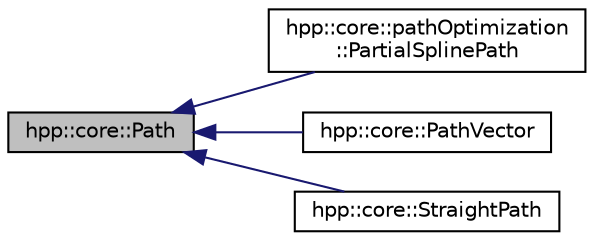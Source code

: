 digraph "hpp::core::Path"
{
  edge [fontname="Helvetica",fontsize="10",labelfontname="Helvetica",labelfontsize="10"];
  node [fontname="Helvetica",fontsize="10",shape=record];
  rankdir="LR";
  Node1 [label="hpp::core::Path",height=0.2,width=0.4,color="black", fillcolor="grey75", style="filled" fontcolor="black"];
  Node1 -> Node2 [dir="back",color="midnightblue",fontsize="10",style="solid",fontname="Helvetica"];
  Node2 [label="hpp::core::pathOptimization\l::PartialSplinePath",height=0.2,width=0.4,color="black", fillcolor="white", style="filled",URL="$a00034.html",tooltip="Path for a robot partially defined by a cubic B-spline. "];
  Node1 -> Node3 [dir="back",color="midnightblue",fontsize="10",style="solid",fontname="Helvetica"];
  Node3 [label="hpp::core::PathVector",height=0.2,width=0.4,color="black", fillcolor="white", style="filled",URL="$a00042.html",tooltip="Concatenation of several paths. "];
  Node1 -> Node4 [dir="back",color="midnightblue",fontsize="10",style="solid",fontname="Helvetica"];
  Node4 [label="hpp::core::StraightPath",height=0.2,width=0.4,color="black", fillcolor="white", style="filled",URL="$a00052.html",tooltip="Linear interpolation between two configurations. "];
}
